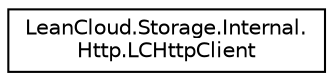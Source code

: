 digraph "Graphical Class Hierarchy"
{
  edge [fontname="Helvetica",fontsize="10",labelfontname="Helvetica",labelfontsize="10"];
  node [fontname="Helvetica",fontsize="10",shape=record];
  rankdir="LR";
  Node1 [label="LeanCloud.Storage.Internal.\lHttp.LCHttpClient",height=0.2,width=0.4,color="black", fillcolor="white", style="filled",URL="$classLeanCloud_1_1Storage_1_1Internal_1_1Http_1_1LCHttpClient.html"];
}
